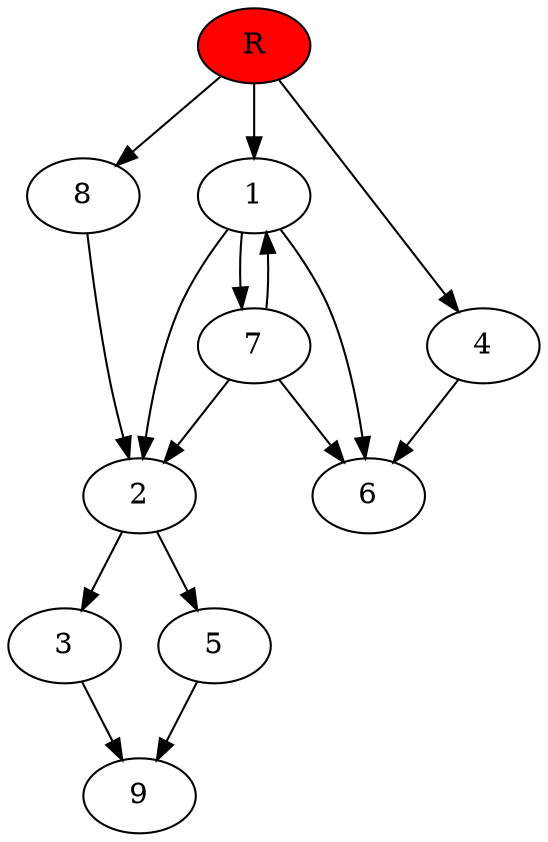 digraph prb52544 {
	1
	2
	3
	4
	5
	6
	7
	8
	R [fillcolor="#ff0000" style=filled]
	1 -> 2
	1 -> 6
	1 -> 7
	2 -> 3
	2 -> 5
	3 -> 9
	4 -> 6
	5 -> 9
	7 -> 1
	7 -> 2
	7 -> 6
	8 -> 2
	R -> 1
	R -> 4
	R -> 8
}
